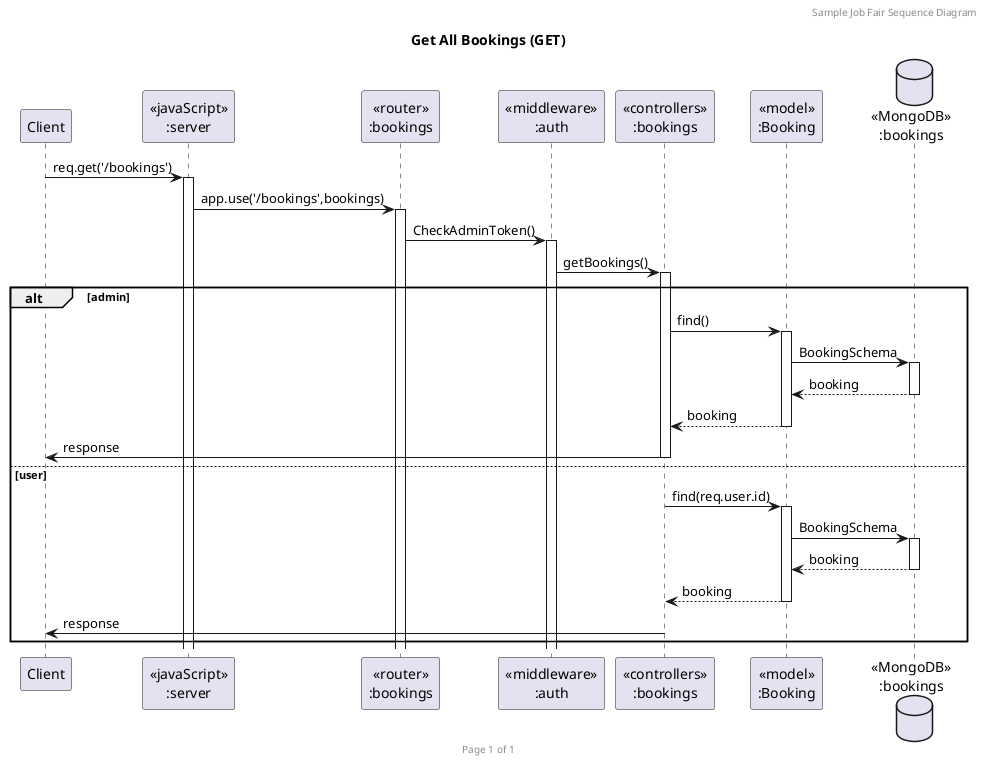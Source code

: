 @startuml Manage Booking (GET)

header Sample Job Fair Sequence Diagram
footer Page %page% of %lastpage%
title "Get All Bookings (GET)"

participant "Client" as client
participant "<<javaScript>>\n:server" as server
participant "<<router>>\n:bookings" as routerBooking
participant "<<middleware>>\n:auth" as authMiddleware
participant "<<controllers>>\n:bookings" as controllersBookings
participant "<<model>>\n:Booking" as modelBooking
database "<<MongoDB>>\n:bookings" as BookingsDatabase

client->server ++:req.get('/bookings')
server->routerBooking ++:app.use('/bookings',bookings)
routerBooking -> authMiddleware ++: CheckAdminToken()
authMiddleware -> controllersBookings ++:getBookings()
alt admin
    controllersBookings -> modelBooking ++:find()
    modelBooking -> BookingsDatabase ++: BookingSchema
    BookingsDatabase --> modelBooking --: booking
    controllersBookings <-- modelBooking --: booking
    controllersBookings->client --:response
else user
    controllersBookings -> modelBooking ++:find(req.user.id)
    modelBooking -> BookingsDatabase ++: BookingSchema
    BookingsDatabase --> modelBooking --: booking
    controllersBookings <-- modelBooking --: booking
    controllersBookings->client --:response
    end

@enduml
